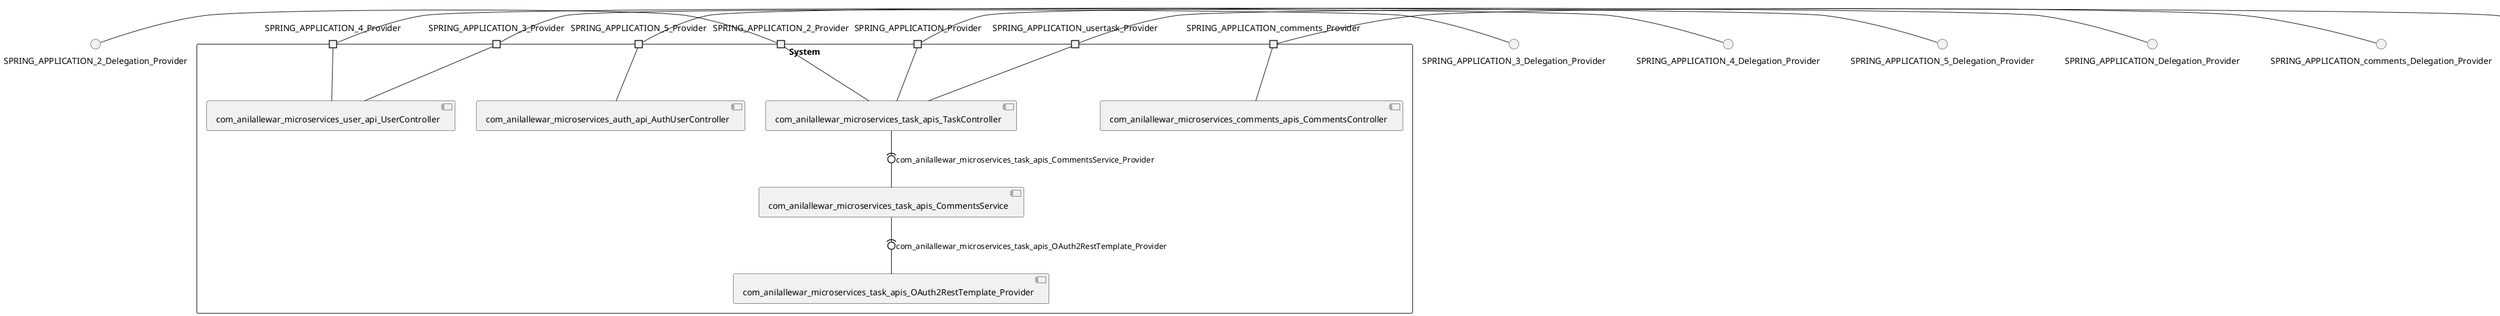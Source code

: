 @startuml
skinparam fixCircleLabelOverlapping true
skinparam componentStyle uml2
() SPRING_APPLICATION_2_Delegation_Provider
() SPRING_APPLICATION_3_Delegation_Provider
() SPRING_APPLICATION_4_Delegation_Provider
() SPRING_APPLICATION_5_Delegation_Provider
() SPRING_APPLICATION_Delegation_Provider
() SPRING_APPLICATION_comments_Delegation_Provider
() SPRING_APPLICATION_usertask_Delegation_Provider
rectangle System {
[com_anilallewar_microservices_auth_api_AuthUserController] [[anilallewar-microservices-basics-spring-boot.repository#_63R_aDe6Ee-LPuO62APLTg]]
[com_anilallewar_microservices_comments_apis_CommentsController] [[anilallewar-microservices-basics-spring-boot.repository#_63R_aDe6Ee-LPuO62APLTg]]
[com_anilallewar_microservices_task_apis_CommentsService] [[anilallewar-microservices-basics-spring-boot.repository#_63R_aDe6Ee-LPuO62APLTg]]
[com_anilallewar_microservices_task_apis_OAuth2RestTemplate_Provider] [[anilallewar-microservices-basics-spring-boot.repository#_63R_aDe6Ee-LPuO62APLTg]]
[com_anilallewar_microservices_task_apis_TaskController] [[anilallewar-microservices-basics-spring-boot.repository#_63R_aDe6Ee-LPuO62APLTg]]
[com_anilallewar_microservices_user_api_UserController] [[anilallewar-microservices-basics-spring-boot.repository#_63R_aDe6Ee-LPuO62APLTg]]
port SPRING_APPLICATION_2_Provider
SPRING_APPLICATION_2_Delegation_Provider - SPRING_APPLICATION_2_Provider
SPRING_APPLICATION_2_Provider - [com_anilallewar_microservices_task_apis_TaskController]
port SPRING_APPLICATION_3_Provider
SPRING_APPLICATION_3_Delegation_Provider - SPRING_APPLICATION_3_Provider
SPRING_APPLICATION_3_Provider - [com_anilallewar_microservices_user_api_UserController]
port SPRING_APPLICATION_4_Provider
SPRING_APPLICATION_4_Delegation_Provider - SPRING_APPLICATION_4_Provider
SPRING_APPLICATION_4_Provider - [com_anilallewar_microservices_user_api_UserController]
port SPRING_APPLICATION_5_Provider
SPRING_APPLICATION_5_Delegation_Provider - SPRING_APPLICATION_5_Provider
SPRING_APPLICATION_5_Provider - [com_anilallewar_microservices_auth_api_AuthUserController]
port SPRING_APPLICATION_Provider
SPRING_APPLICATION_Delegation_Provider - SPRING_APPLICATION_Provider
SPRING_APPLICATION_Provider - [com_anilallewar_microservices_task_apis_TaskController]
port SPRING_APPLICATION_comments_Provider
SPRING_APPLICATION_comments_Delegation_Provider - SPRING_APPLICATION_comments_Provider
SPRING_APPLICATION_comments_Provider - [com_anilallewar_microservices_comments_apis_CommentsController]
port SPRING_APPLICATION_usertask_Provider
SPRING_APPLICATION_usertask_Delegation_Provider - SPRING_APPLICATION_usertask_Provider
SPRING_APPLICATION_usertask_Provider - [com_anilallewar_microservices_task_apis_TaskController]
[com_anilallewar_microservices_task_apis_TaskController] -(0- [com_anilallewar_microservices_task_apis_CommentsService] : com_anilallewar_microservices_task_apis_CommentsService_Provider
[com_anilallewar_microservices_task_apis_CommentsService] -(0- [com_anilallewar_microservices_task_apis_OAuth2RestTemplate_Provider] : com_anilallewar_microservices_task_apis_OAuth2RestTemplate_Provider
}

@enduml
